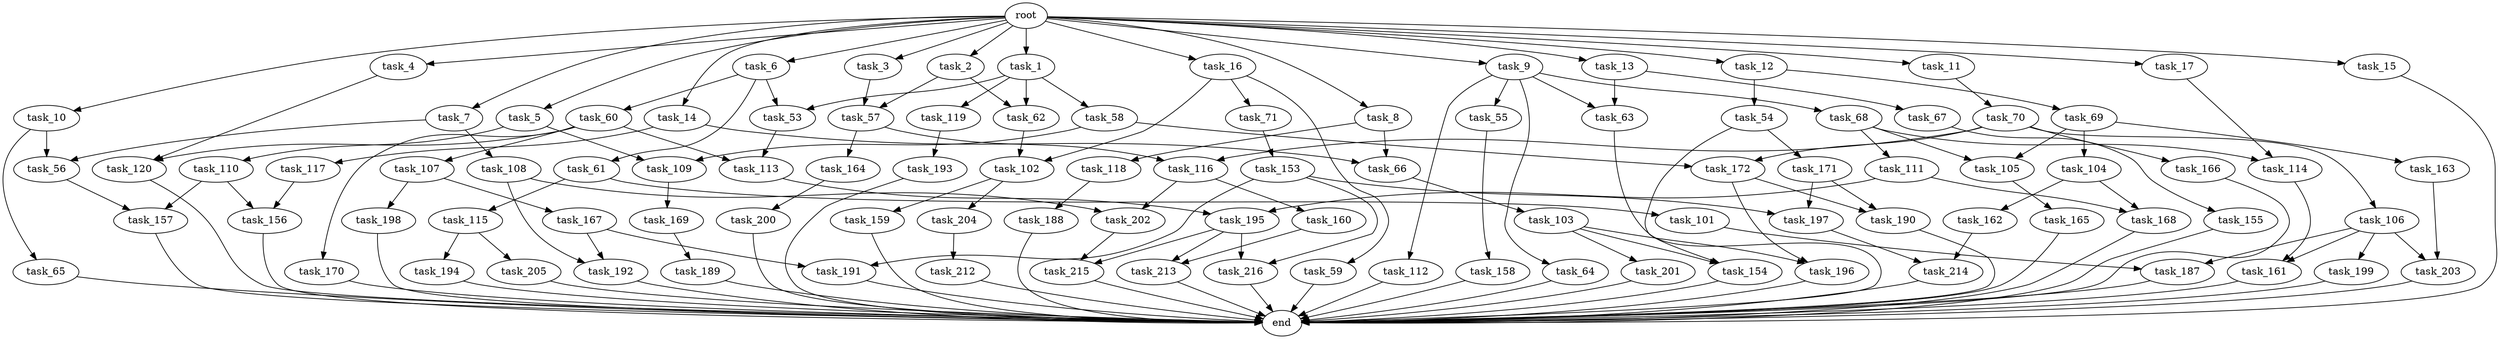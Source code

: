 digraph G {
  root [size="0.000000"];
  task_1 [size="102.400000"];
  task_2 [size="102.400000"];
  task_3 [size="102.400000"];
  task_4 [size="102.400000"];
  task_5 [size="102.400000"];
  task_6 [size="102.400000"];
  task_7 [size="102.400000"];
  task_8 [size="102.400000"];
  task_9 [size="102.400000"];
  task_10 [size="102.400000"];
  task_11 [size="102.400000"];
  task_12 [size="102.400000"];
  task_13 [size="102.400000"];
  task_14 [size="102.400000"];
  task_15 [size="102.400000"];
  task_16 [size="102.400000"];
  task_17 [size="102.400000"];
  task_53 [size="29205777612.800003"];
  task_54 [size="13743895347.200001"];
  task_55 [size="7730941132.800000"];
  task_56 [size="17179869184.000000"];
  task_57 [size="99643241267.200012"];
  task_58 [size="7730941132.800000"];
  task_59 [size="30923764531.200001"];
  task_60 [size="21474836480.000000"];
  task_61 [size="21474836480.000000"];
  task_62 [size="21474836480.000000"];
  task_63 [size="38654705664.000000"];
  task_64 [size="7730941132.800000"];
  task_65 [size="13743895347.200001"];
  task_66 [size="62706522521.600006"];
  task_67 [size="30923764531.200001"];
  task_68 [size="7730941132.800000"];
  task_69 [size="13743895347.200001"];
  task_70 [size="13743895347.200001"];
  task_71 [size="30923764531.200001"];
  task_101 [size="3435973836.800000"];
  task_102 [size="34359738368.000000"];
  task_103 [size="7730941132.800000"];
  task_104 [size="7730941132.800000"];
  task_105 [size="93630287052.800003"];
  task_106 [size="54975581388.800003"];
  task_107 [size="3435973836.800000"];
  task_108 [size="3435973836.800000"];
  task_109 [size="27487790694.400002"];
  task_110 [size="13743895347.200001"];
  task_111 [size="85899345920.000000"];
  task_112 [size="7730941132.800000"];
  task_113 [size="34359738368.000000"];
  task_114 [size="140874927308.800018"];
  task_115 [size="3435973836.800000"];
  task_116 [size="109951162777.600006"];
  task_117 [size="54975581388.800003"];
  task_118 [size="7730941132.800000"];
  task_119 [size="7730941132.800000"];
  task_120 [size="17179869184.000000"];
  task_153 [size="85899345920.000000"];
  task_154 [size="73014444032.000000"];
  task_155 [size="30923764531.200001"];
  task_156 [size="38654705664.000000"];
  task_157 [size="38654705664.000000"];
  task_158 [size="54975581388.800003"];
  task_159 [size="7730941132.800000"];
  task_160 [size="42090679500.800003"];
  task_161 [size="127990025420.800003"];
  task_162 [size="7730941132.800000"];
  task_163 [size="7730941132.800000"];
  task_164 [size="54975581388.800003"];
  task_165 [size="42090679500.800003"];
  task_166 [size="54975581388.800003"];
  task_167 [size="30923764531.200001"];
  task_168 [size="11166914969.600000"];
  task_169 [size="13743895347.200001"];
  task_170 [size="3435973836.800000"];
  task_171 [size="30923764531.200001"];
  task_172 [size="68719476736.000000"];
  task_187 [size="99643241267.200012"];
  task_188 [size="85899345920.000000"];
  task_189 [size="54975581388.800003"];
  task_190 [size="52398601011.200005"];
  task_191 [size="116823110451.200012"];
  task_192 [size="116823110451.200012"];
  task_193 [size="13743895347.200001"];
  task_194 [size="3435973836.800000"];
  task_195 [size="45526653337.600006"];
  task_196 [size="63565515980.800003"];
  task_197 [size="61847529062.400002"];
  task_198 [size="30923764531.200001"];
  task_199 [size="85899345920.000000"];
  task_200 [size="42090679500.800003"];
  task_201 [size="42090679500.800003"];
  task_202 [size="73014444032.000000"];
  task_203 [size="99643241267.200012"];
  task_204 [size="7730941132.800000"];
  task_205 [size="3435973836.800000"];
  task_212 [size="42090679500.800003"];
  task_213 [size="76450417868.800003"];
  task_214 [size="77309411328.000000"];
  task_215 [size="68719476736.000000"];
  task_216 [size="85899345920.000000"];
  end [size="0.000000"];

  root -> task_1 [size="1.000000"];
  root -> task_2 [size="1.000000"];
  root -> task_3 [size="1.000000"];
  root -> task_4 [size="1.000000"];
  root -> task_5 [size="1.000000"];
  root -> task_6 [size="1.000000"];
  root -> task_7 [size="1.000000"];
  root -> task_8 [size="1.000000"];
  root -> task_9 [size="1.000000"];
  root -> task_10 [size="1.000000"];
  root -> task_11 [size="1.000000"];
  root -> task_12 [size="1.000000"];
  root -> task_13 [size="1.000000"];
  root -> task_14 [size="1.000000"];
  root -> task_15 [size="1.000000"];
  root -> task_16 [size="1.000000"];
  root -> task_17 [size="1.000000"];
  task_1 -> task_53 [size="75497472.000000"];
  task_1 -> task_58 [size="75497472.000000"];
  task_1 -> task_62 [size="75497472.000000"];
  task_1 -> task_119 [size="75497472.000000"];
  task_2 -> task_57 [size="134217728.000000"];
  task_2 -> task_62 [size="134217728.000000"];
  task_3 -> task_57 [size="838860800.000000"];
  task_4 -> task_120 [size="134217728.000000"];
  task_5 -> task_109 [size="134217728.000000"];
  task_5 -> task_110 [size="134217728.000000"];
  task_6 -> task_53 [size="209715200.000000"];
  task_6 -> task_60 [size="209715200.000000"];
  task_6 -> task_61 [size="209715200.000000"];
  task_7 -> task_56 [size="33554432.000000"];
  task_7 -> task_108 [size="33554432.000000"];
  task_8 -> task_66 [size="75497472.000000"];
  task_8 -> task_118 [size="75497472.000000"];
  task_9 -> task_55 [size="75497472.000000"];
  task_9 -> task_63 [size="75497472.000000"];
  task_9 -> task_64 [size="75497472.000000"];
  task_9 -> task_68 [size="75497472.000000"];
  task_9 -> task_112 [size="75497472.000000"];
  task_10 -> task_56 [size="134217728.000000"];
  task_10 -> task_65 [size="134217728.000000"];
  task_11 -> task_70 [size="134217728.000000"];
  task_12 -> task_54 [size="134217728.000000"];
  task_12 -> task_69 [size="134217728.000000"];
  task_13 -> task_63 [size="301989888.000000"];
  task_13 -> task_67 [size="301989888.000000"];
  task_14 -> task_66 [size="536870912.000000"];
  task_14 -> task_117 [size="536870912.000000"];
  task_15 -> end [size="1.000000"];
  task_16 -> task_59 [size="301989888.000000"];
  task_16 -> task_71 [size="301989888.000000"];
  task_16 -> task_102 [size="301989888.000000"];
  task_17 -> task_114 [size="536870912.000000"];
  task_53 -> task_113 [size="301989888.000000"];
  task_54 -> task_154 [size="301989888.000000"];
  task_54 -> task_171 [size="301989888.000000"];
  task_55 -> task_158 [size="536870912.000000"];
  task_56 -> task_157 [size="301989888.000000"];
  task_57 -> task_116 [size="536870912.000000"];
  task_57 -> task_164 [size="536870912.000000"];
  task_58 -> task_109 [size="134217728.000000"];
  task_58 -> task_172 [size="134217728.000000"];
  task_59 -> end [size="1.000000"];
  task_60 -> task_107 [size="33554432.000000"];
  task_60 -> task_113 [size="33554432.000000"];
  task_60 -> task_120 [size="33554432.000000"];
  task_60 -> task_170 [size="33554432.000000"];
  task_61 -> task_101 [size="33554432.000000"];
  task_61 -> task_115 [size="33554432.000000"];
  task_62 -> task_102 [size="33554432.000000"];
  task_63 -> end [size="1.000000"];
  task_64 -> end [size="1.000000"];
  task_65 -> end [size="1.000000"];
  task_66 -> task_103 [size="75497472.000000"];
  task_67 -> task_155 [size="301989888.000000"];
  task_68 -> task_105 [size="838860800.000000"];
  task_68 -> task_111 [size="838860800.000000"];
  task_68 -> task_114 [size="838860800.000000"];
  task_69 -> task_104 [size="75497472.000000"];
  task_69 -> task_105 [size="75497472.000000"];
  task_69 -> task_163 [size="75497472.000000"];
  task_70 -> task_106 [size="536870912.000000"];
  task_70 -> task_116 [size="536870912.000000"];
  task_70 -> task_166 [size="536870912.000000"];
  task_70 -> task_172 [size="536870912.000000"];
  task_71 -> task_153 [size="838860800.000000"];
  task_101 -> task_187 [size="134217728.000000"];
  task_102 -> task_159 [size="75497472.000000"];
  task_102 -> task_204 [size="75497472.000000"];
  task_103 -> task_154 [size="411041792.000000"];
  task_103 -> task_196 [size="411041792.000000"];
  task_103 -> task_201 [size="411041792.000000"];
  task_104 -> task_162 [size="75497472.000000"];
  task_104 -> task_168 [size="75497472.000000"];
  task_105 -> task_165 [size="411041792.000000"];
  task_106 -> task_161 [size="838860800.000000"];
  task_106 -> task_187 [size="838860800.000000"];
  task_106 -> task_199 [size="838860800.000000"];
  task_106 -> task_203 [size="838860800.000000"];
  task_107 -> task_167 [size="301989888.000000"];
  task_107 -> task_198 [size="301989888.000000"];
  task_108 -> task_192 [size="301989888.000000"];
  task_108 -> task_202 [size="301989888.000000"];
  task_109 -> task_169 [size="134217728.000000"];
  task_110 -> task_156 [size="75497472.000000"];
  task_110 -> task_157 [size="75497472.000000"];
  task_111 -> task_168 [size="33554432.000000"];
  task_111 -> task_195 [size="33554432.000000"];
  task_112 -> end [size="1.000000"];
  task_113 -> task_195 [size="411041792.000000"];
  task_114 -> task_161 [size="411041792.000000"];
  task_115 -> task_194 [size="33554432.000000"];
  task_115 -> task_205 [size="33554432.000000"];
  task_116 -> task_160 [size="411041792.000000"];
  task_116 -> task_202 [size="411041792.000000"];
  task_117 -> task_156 [size="301989888.000000"];
  task_118 -> task_188 [size="838860800.000000"];
  task_119 -> task_193 [size="134217728.000000"];
  task_120 -> end [size="1.000000"];
  task_153 -> task_191 [size="301989888.000000"];
  task_153 -> task_197 [size="301989888.000000"];
  task_153 -> task_216 [size="301989888.000000"];
  task_154 -> end [size="1.000000"];
  task_155 -> end [size="1.000000"];
  task_156 -> end [size="1.000000"];
  task_157 -> end [size="1.000000"];
  task_158 -> end [size="1.000000"];
  task_159 -> end [size="1.000000"];
  task_160 -> task_213 [size="209715200.000000"];
  task_161 -> end [size="1.000000"];
  task_162 -> task_214 [size="75497472.000000"];
  task_163 -> task_203 [size="134217728.000000"];
  task_164 -> task_200 [size="411041792.000000"];
  task_165 -> end [size="1.000000"];
  task_166 -> end [size="1.000000"];
  task_167 -> task_191 [size="838860800.000000"];
  task_167 -> task_192 [size="838860800.000000"];
  task_168 -> end [size="1.000000"];
  task_169 -> task_189 [size="536870912.000000"];
  task_170 -> end [size="1.000000"];
  task_171 -> task_190 [size="301989888.000000"];
  task_171 -> task_197 [size="301989888.000000"];
  task_172 -> task_190 [size="209715200.000000"];
  task_172 -> task_196 [size="209715200.000000"];
  task_187 -> end [size="1.000000"];
  task_188 -> end [size="1.000000"];
  task_189 -> end [size="1.000000"];
  task_190 -> end [size="1.000000"];
  task_191 -> end [size="1.000000"];
  task_192 -> end [size="1.000000"];
  task_193 -> end [size="1.000000"];
  task_194 -> end [size="1.000000"];
  task_195 -> task_213 [size="536870912.000000"];
  task_195 -> task_215 [size="536870912.000000"];
  task_195 -> task_216 [size="536870912.000000"];
  task_196 -> end [size="1.000000"];
  task_197 -> task_214 [size="679477248.000000"];
  task_198 -> end [size="1.000000"];
  task_199 -> end [size="1.000000"];
  task_200 -> end [size="1.000000"];
  task_201 -> end [size="1.000000"];
  task_202 -> task_215 [size="134217728.000000"];
  task_203 -> end [size="1.000000"];
  task_204 -> task_212 [size="411041792.000000"];
  task_205 -> end [size="1.000000"];
  task_212 -> end [size="1.000000"];
  task_213 -> end [size="1.000000"];
  task_214 -> end [size="1.000000"];
  task_215 -> end [size="1.000000"];
  task_216 -> end [size="1.000000"];
}
